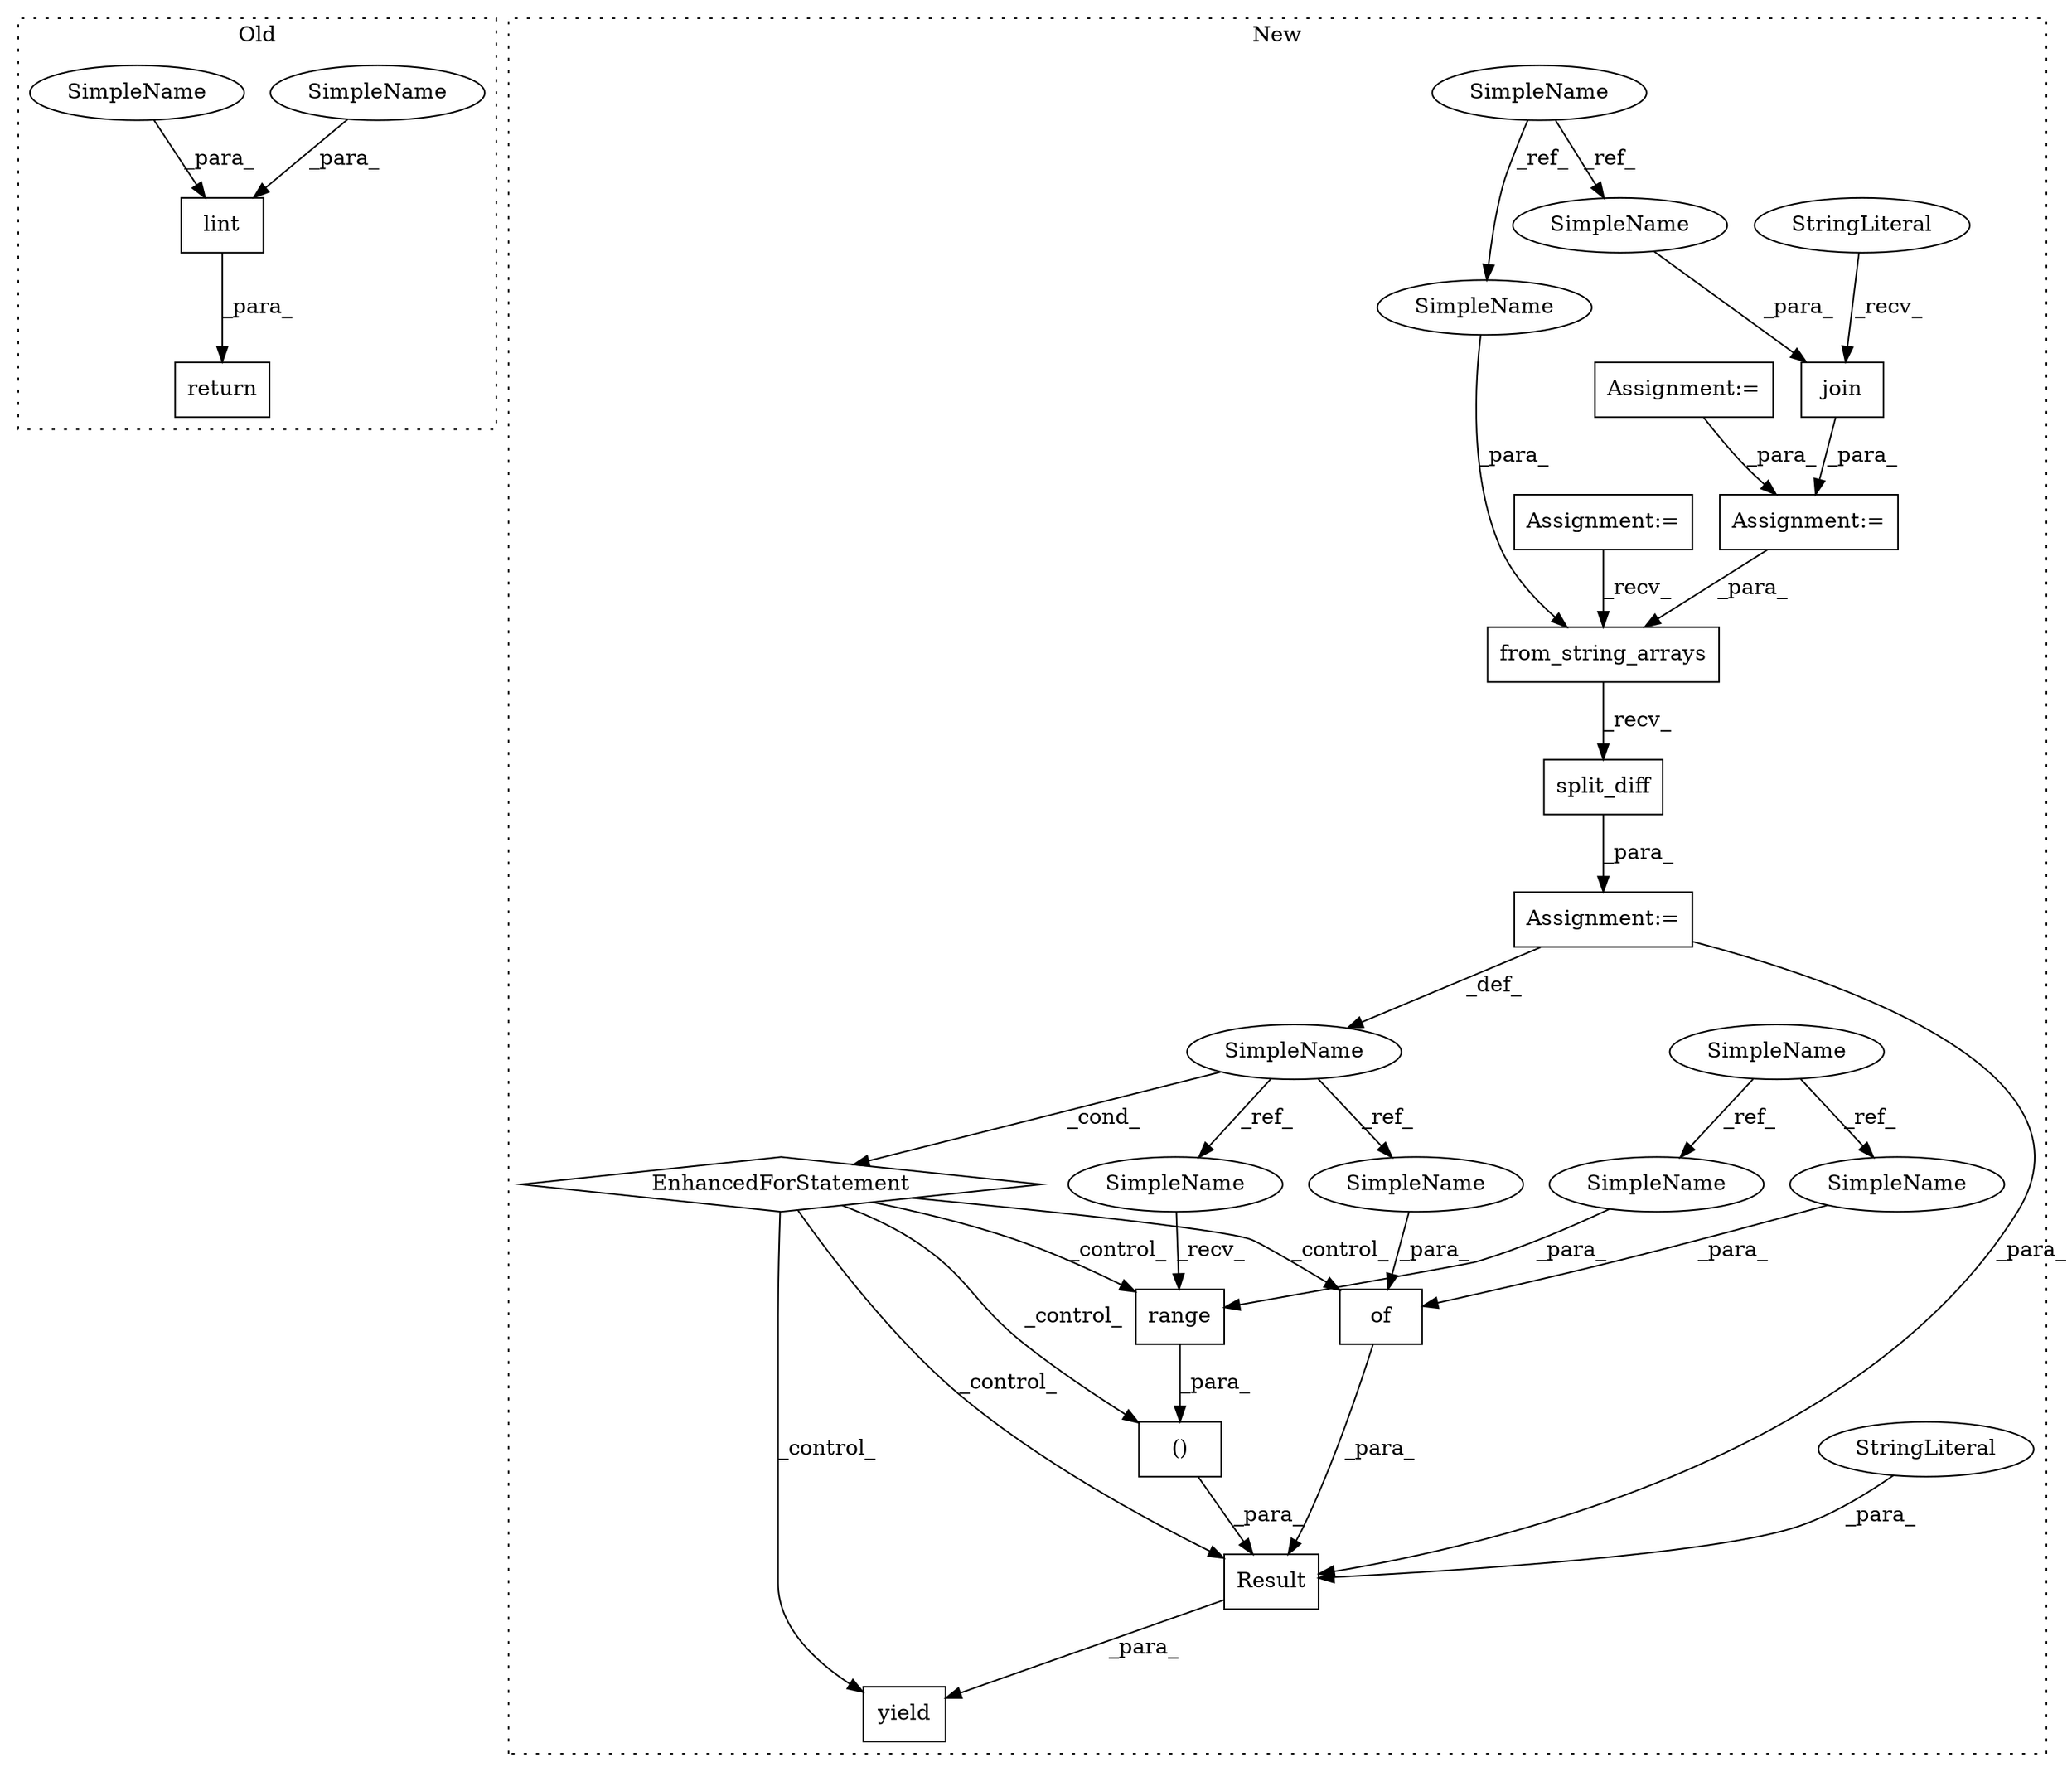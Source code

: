digraph G {
subgraph cluster0 {
1 [label="return" a="41" s="892" l="7" shape="box"];
10 [label="lint" a="32" s="904,988" l="5,1" shape="box"];
27 [label="SimpleName" a="42" s="909" l="8" shape="ellipse"];
28 [label="SimpleName" a="42" s="918" l="4" shape="ellipse"];
label = "Old";
style="dotted";
}
subgraph cluster1 {
2 [label="yield" a="112" s="1013" l="7" shape="box"];
3 [label="Assignment:=" a="7" s="667" l="1" shape="box"];
4 [label="EnhancedForStatement" a="70" s="934,1003" l="53,2" shape="diamond"];
5 [label="SimpleName" a="42" s="991" l="4" shape="ellipse"];
6 [label="Assignment:=" a="7" s="875" l="1" shape="box"];
7 [label="Assignment:=" a="7" s="788" l="1" shape="box"];
8 [label="()" a="106" s="1075" l="44" shape="box"];
9 [label="range" a="32" s="1104,1118" l="6,1" shape="box"];
11 [label="SimpleName" a="42" s="406" l="8" shape="ellipse"];
12 [label="of" a="32" s="1125,1141" l="3,1" shape="box"];
13 [label="from_string_arrays" a="32" s="881,914" l="19,1" shape="box"];
14 [label="SimpleName" a="42" s="421" l="4" shape="ellipse"];
15 [label="join" a="32" s="810,819" l="5,1" shape="box"];
16 [label="Assignment:=" a="7" s="573" l="4" shape="box"];
17 [label="StringLiteral" a="45" s="807" l="2" shape="ellipse"];
18 [label="split_diff" a="32" s="916" l="12" shape="box"];
19 [label="Result" a="32" s="1020,1142" l="7,1" shape="box"];
20 [label="StringLiteral" a="45" s="1032" l="35" shape="ellipse"];
21 [label="SimpleName" a="42" s="900" l="4" shape="ellipse"];
22 [label="SimpleName" a="42" s="815" l="4" shape="ellipse"];
23 [label="SimpleName" a="42" s="1099" l="4" shape="ellipse"];
24 [label="SimpleName" a="42" s="1137" l="4" shape="ellipse"];
25 [label="SimpleName" a="42" s="1128" l="8" shape="ellipse"];
26 [label="SimpleName" a="42" s="1110" l="8" shape="ellipse"];
label = "New";
style="dotted";
}
3 -> 7 [label="_para_"];
4 -> 2 [label="_control_"];
4 -> 12 [label="_control_"];
4 -> 8 [label="_control_"];
4 -> 19 [label="_control_"];
4 -> 9 [label="_control_"];
5 -> 4 [label="_cond_"];
5 -> 24 [label="_ref_"];
5 -> 23 [label="_ref_"];
6 -> 19 [label="_para_"];
6 -> 5 [label="_def_"];
7 -> 13 [label="_para_"];
8 -> 19 [label="_para_"];
9 -> 8 [label="_para_"];
10 -> 1 [label="_para_"];
11 -> 25 [label="_ref_"];
11 -> 26 [label="_ref_"];
12 -> 19 [label="_para_"];
13 -> 18 [label="_recv_"];
14 -> 22 [label="_ref_"];
14 -> 21 [label="_ref_"];
15 -> 7 [label="_para_"];
16 -> 13 [label="_recv_"];
17 -> 15 [label="_recv_"];
18 -> 6 [label="_para_"];
19 -> 2 [label="_para_"];
20 -> 19 [label="_para_"];
21 -> 13 [label="_para_"];
22 -> 15 [label="_para_"];
23 -> 9 [label="_recv_"];
24 -> 12 [label="_para_"];
25 -> 12 [label="_para_"];
26 -> 9 [label="_para_"];
27 -> 10 [label="_para_"];
28 -> 10 [label="_para_"];
}